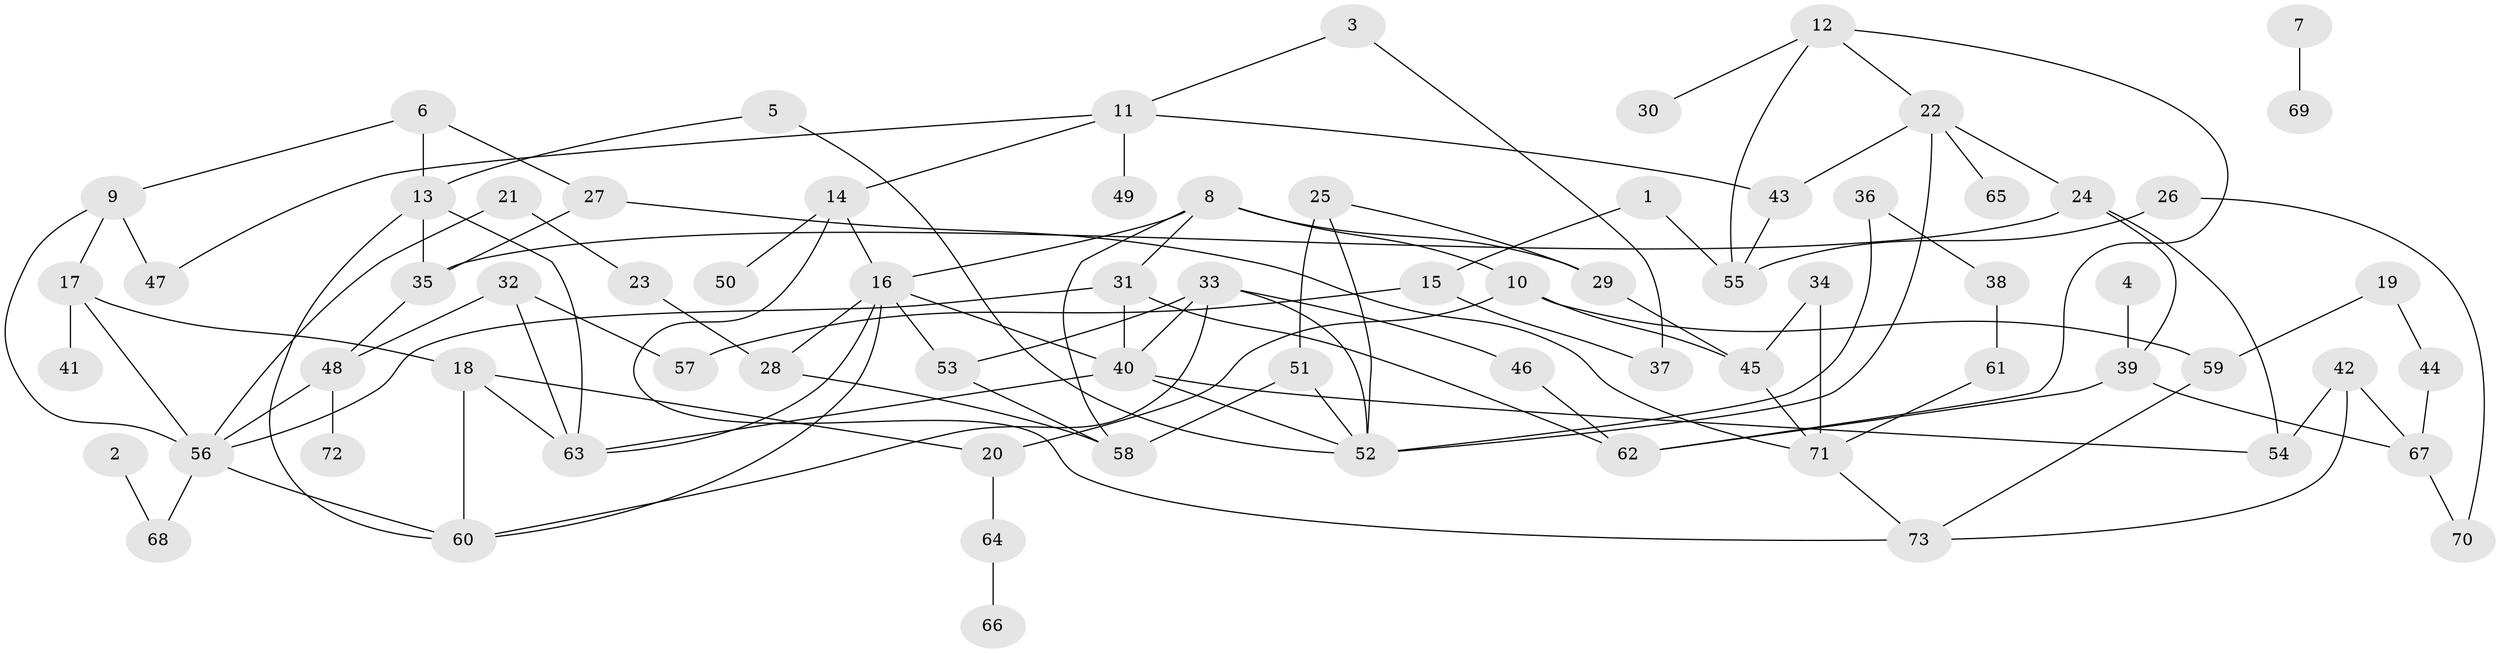// coarse degree distribution, {2: 0.13636363636363635, 1: 0.20454545454545456, 5: 0.09090909090909091, 4: 0.18181818181818182, 10: 0.045454545454545456, 7: 0.06818181818181818, 3: 0.18181818181818182, 6: 0.09090909090909091}
// Generated by graph-tools (version 1.1) at 2025/23/03/03/25 07:23:25]
// undirected, 73 vertices, 113 edges
graph export_dot {
graph [start="1"]
  node [color=gray90,style=filled];
  1;
  2;
  3;
  4;
  5;
  6;
  7;
  8;
  9;
  10;
  11;
  12;
  13;
  14;
  15;
  16;
  17;
  18;
  19;
  20;
  21;
  22;
  23;
  24;
  25;
  26;
  27;
  28;
  29;
  30;
  31;
  32;
  33;
  34;
  35;
  36;
  37;
  38;
  39;
  40;
  41;
  42;
  43;
  44;
  45;
  46;
  47;
  48;
  49;
  50;
  51;
  52;
  53;
  54;
  55;
  56;
  57;
  58;
  59;
  60;
  61;
  62;
  63;
  64;
  65;
  66;
  67;
  68;
  69;
  70;
  71;
  72;
  73;
  1 -- 15;
  1 -- 55;
  2 -- 68;
  3 -- 11;
  3 -- 37;
  4 -- 39;
  5 -- 13;
  5 -- 52;
  6 -- 9;
  6 -- 13;
  6 -- 27;
  7 -- 69;
  8 -- 10;
  8 -- 16;
  8 -- 29;
  8 -- 31;
  8 -- 58;
  9 -- 17;
  9 -- 47;
  9 -- 56;
  10 -- 20;
  10 -- 45;
  10 -- 59;
  11 -- 14;
  11 -- 43;
  11 -- 47;
  11 -- 49;
  12 -- 22;
  12 -- 30;
  12 -- 55;
  12 -- 62;
  13 -- 35;
  13 -- 60;
  13 -- 63;
  14 -- 16;
  14 -- 50;
  14 -- 73;
  15 -- 37;
  15 -- 57;
  16 -- 28;
  16 -- 40;
  16 -- 53;
  16 -- 60;
  16 -- 63;
  17 -- 18;
  17 -- 41;
  17 -- 56;
  18 -- 20;
  18 -- 60;
  18 -- 63;
  19 -- 44;
  19 -- 59;
  20 -- 64;
  21 -- 23;
  21 -- 56;
  22 -- 24;
  22 -- 43;
  22 -- 52;
  22 -- 65;
  23 -- 28;
  24 -- 35;
  24 -- 39;
  24 -- 54;
  25 -- 29;
  25 -- 51;
  25 -- 52;
  26 -- 55;
  26 -- 70;
  27 -- 35;
  27 -- 71;
  28 -- 58;
  29 -- 45;
  31 -- 40;
  31 -- 56;
  31 -- 62;
  32 -- 48;
  32 -- 57;
  32 -- 63;
  33 -- 40;
  33 -- 46;
  33 -- 52;
  33 -- 53;
  33 -- 60;
  34 -- 45;
  34 -- 71;
  35 -- 48;
  36 -- 38;
  36 -- 52;
  38 -- 61;
  39 -- 62;
  39 -- 67;
  40 -- 52;
  40 -- 54;
  40 -- 63;
  42 -- 54;
  42 -- 67;
  42 -- 73;
  43 -- 55;
  44 -- 67;
  45 -- 71;
  46 -- 62;
  48 -- 56;
  48 -- 72;
  51 -- 52;
  51 -- 58;
  53 -- 58;
  56 -- 60;
  56 -- 68;
  59 -- 73;
  61 -- 71;
  64 -- 66;
  67 -- 70;
  71 -- 73;
}
